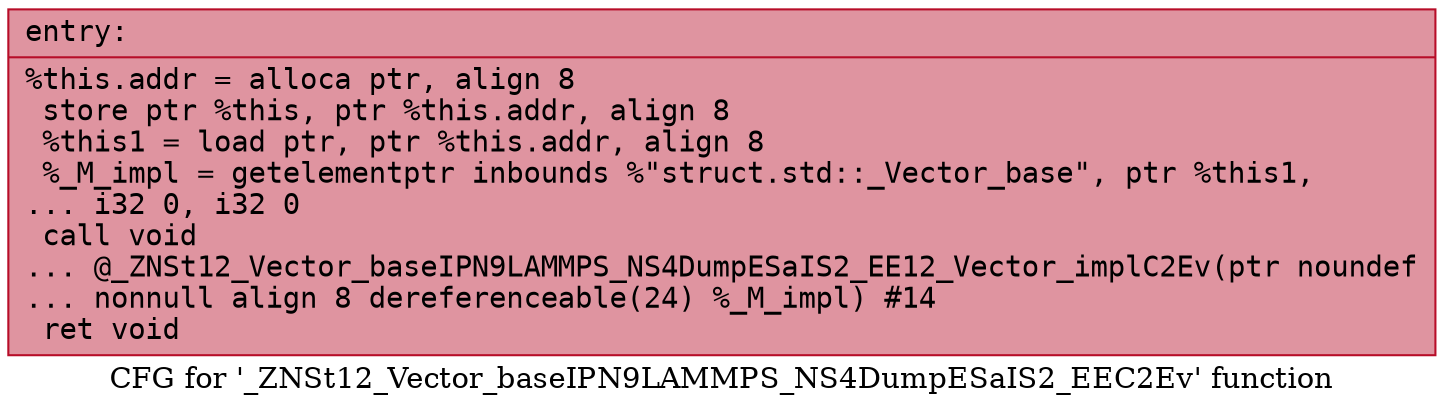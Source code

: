 digraph "CFG for '_ZNSt12_Vector_baseIPN9LAMMPS_NS4DumpESaIS2_EEC2Ev' function" {
	label="CFG for '_ZNSt12_Vector_baseIPN9LAMMPS_NS4DumpESaIS2_EEC2Ev' function";

	Node0x559d9a3070c0 [shape=record,color="#b70d28ff", style=filled, fillcolor="#b70d2870" fontname="Courier",label="{entry:\l|  %this.addr = alloca ptr, align 8\l  store ptr %this, ptr %this.addr, align 8\l  %this1 = load ptr, ptr %this.addr, align 8\l  %_M_impl = getelementptr inbounds %\"struct.std::_Vector_base\", ptr %this1,\l... i32 0, i32 0\l  call void\l... @_ZNSt12_Vector_baseIPN9LAMMPS_NS4DumpESaIS2_EE12_Vector_implC2Ev(ptr noundef\l... nonnull align 8 dereferenceable(24) %_M_impl) #14\l  ret void\l}"];
}
